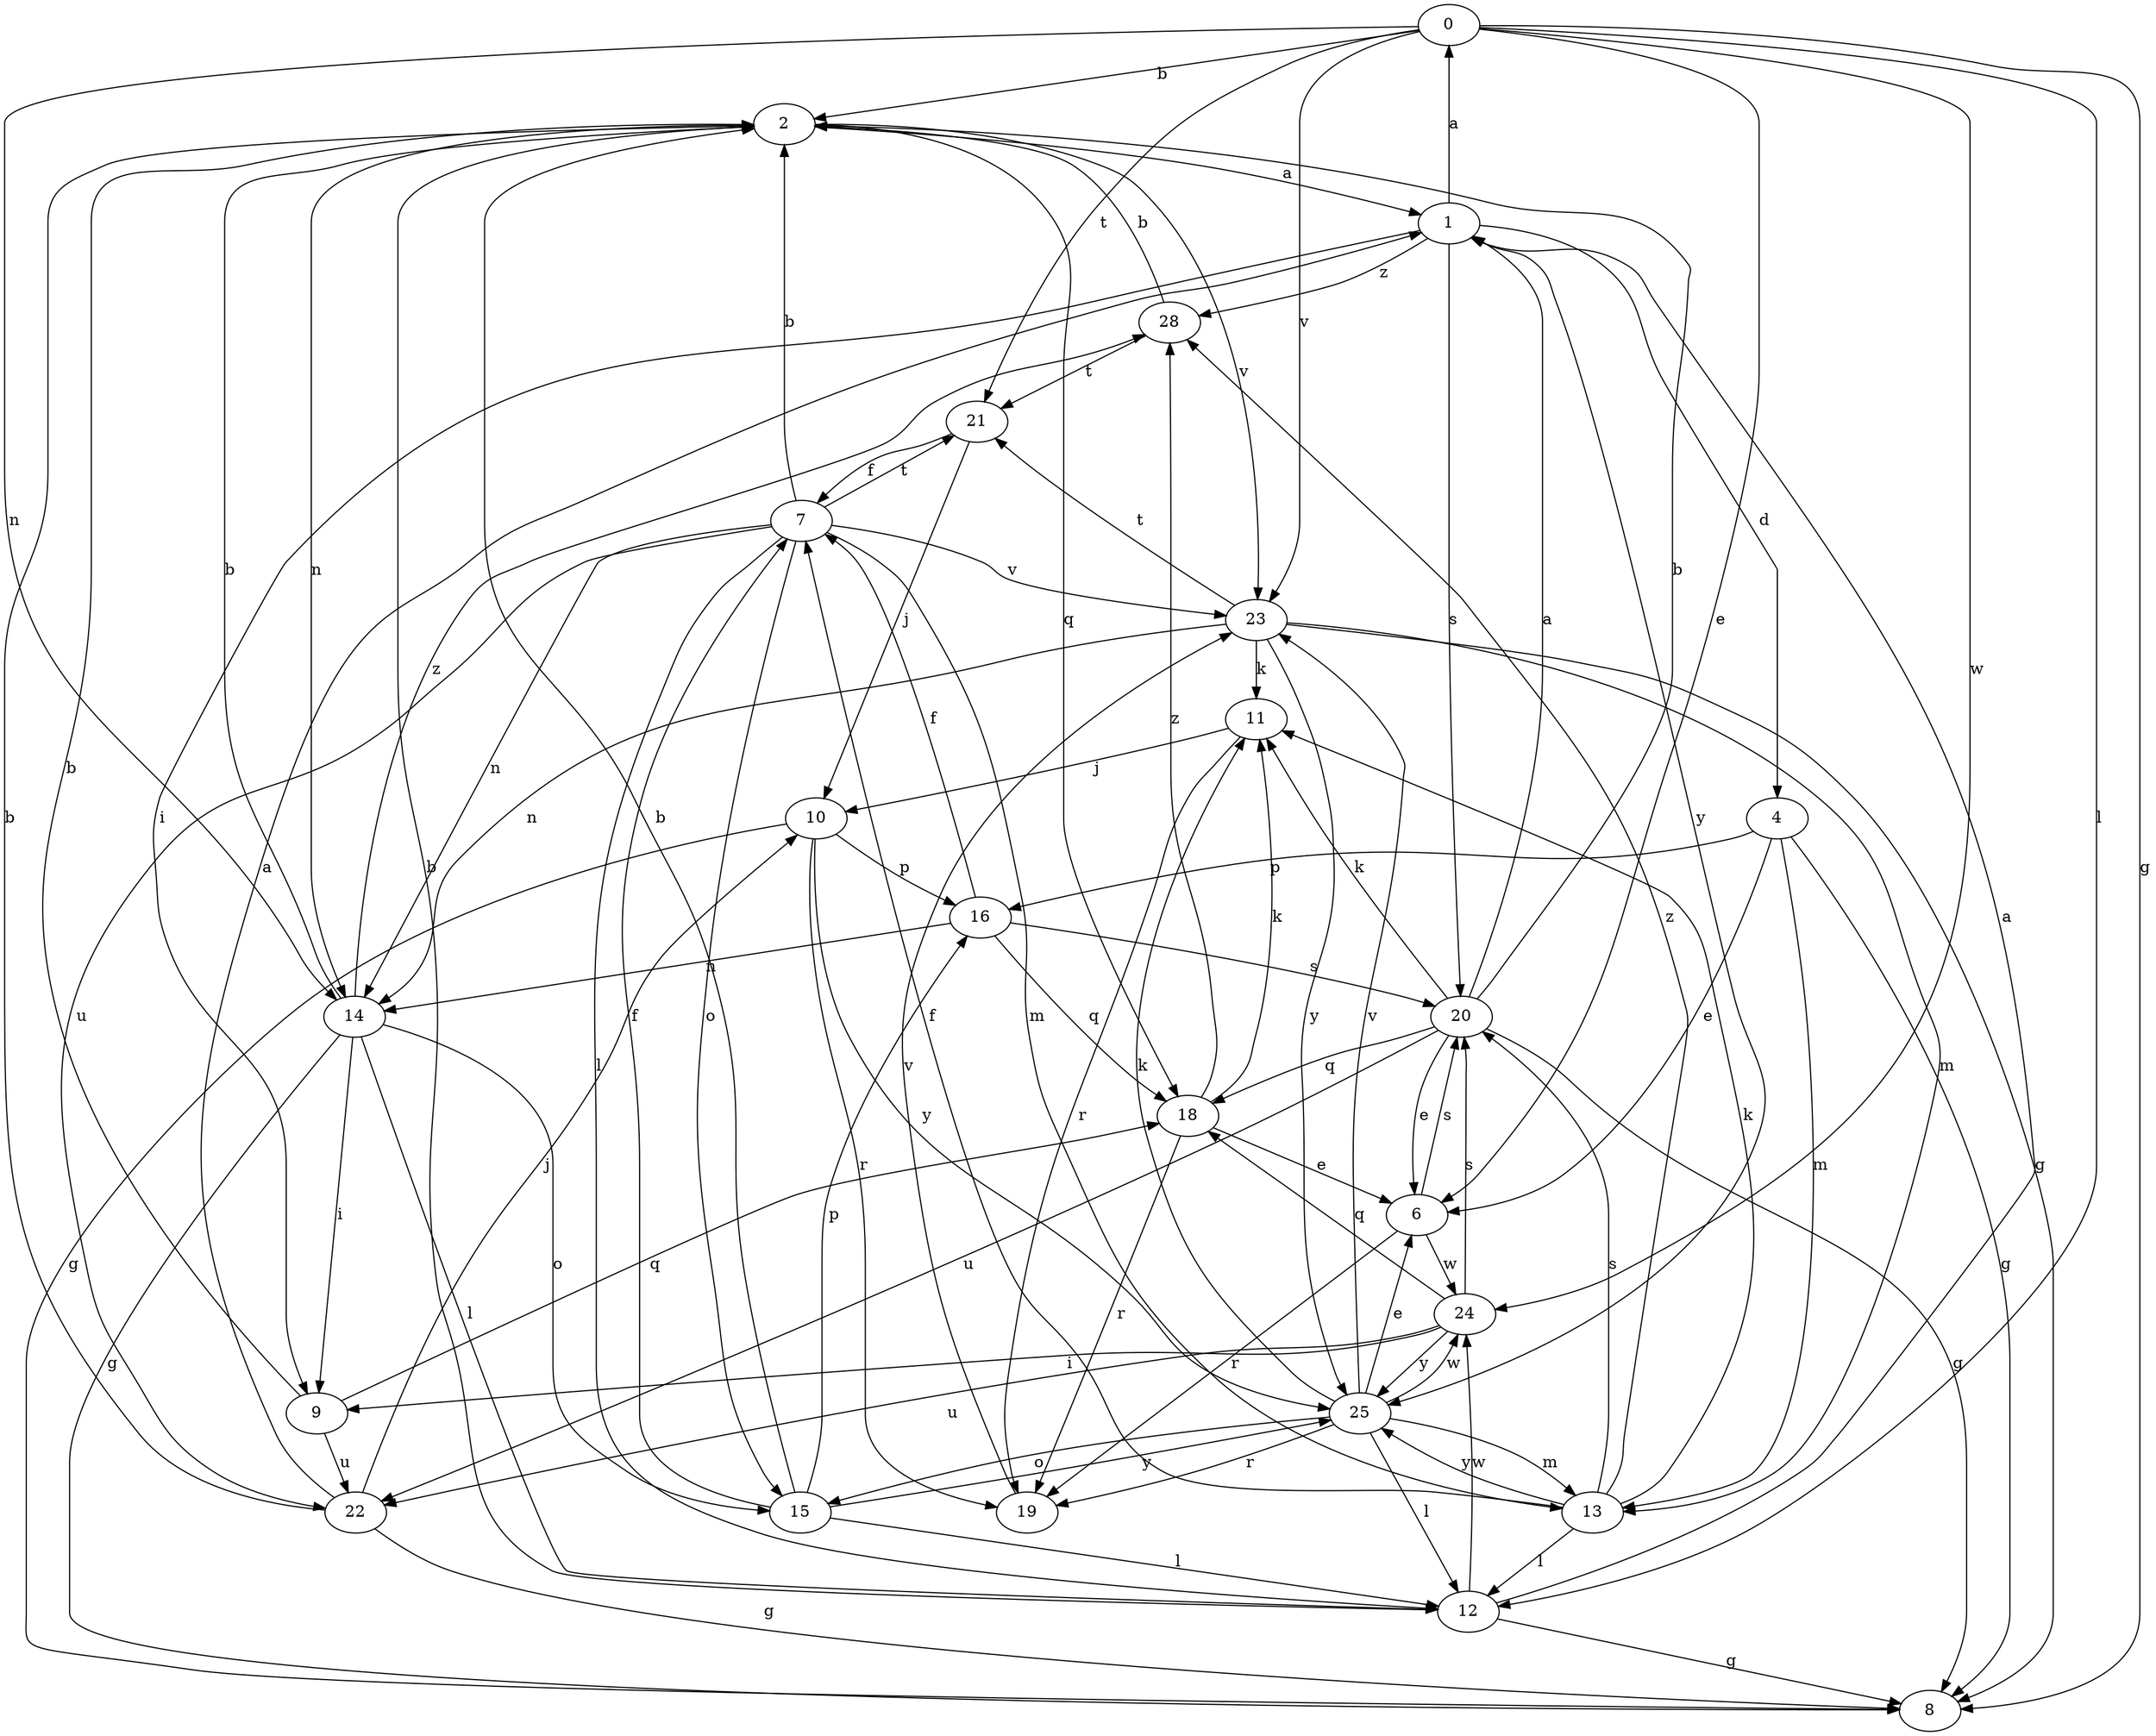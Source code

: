 strict digraph  {
0;
1;
2;
4;
6;
7;
8;
9;
10;
11;
12;
13;
14;
15;
16;
18;
19;
20;
21;
22;
23;
24;
25;
28;
0 -> 2  [label=b];
0 -> 6  [label=e];
0 -> 8  [label=g];
0 -> 12  [label=l];
0 -> 14  [label=n];
0 -> 21  [label=t];
0 -> 23  [label=v];
0 -> 24  [label=w];
1 -> 0  [label=a];
1 -> 4  [label=d];
1 -> 9  [label=i];
1 -> 20  [label=s];
1 -> 25  [label=y];
1 -> 28  [label=z];
2 -> 1  [label=a];
2 -> 14  [label=n];
2 -> 18  [label=q];
2 -> 23  [label=v];
4 -> 6  [label=e];
4 -> 8  [label=g];
4 -> 13  [label=m];
4 -> 16  [label=p];
6 -> 19  [label=r];
6 -> 20  [label=s];
6 -> 24  [label=w];
7 -> 2  [label=b];
7 -> 12  [label=l];
7 -> 13  [label=m];
7 -> 14  [label=n];
7 -> 15  [label=o];
7 -> 21  [label=t];
7 -> 22  [label=u];
7 -> 23  [label=v];
9 -> 2  [label=b];
9 -> 18  [label=q];
9 -> 22  [label=u];
10 -> 8  [label=g];
10 -> 16  [label=p];
10 -> 19  [label=r];
10 -> 25  [label=y];
11 -> 10  [label=j];
11 -> 19  [label=r];
12 -> 1  [label=a];
12 -> 2  [label=b];
12 -> 8  [label=g];
12 -> 24  [label=w];
13 -> 7  [label=f];
13 -> 11  [label=k];
13 -> 12  [label=l];
13 -> 20  [label=s];
13 -> 25  [label=y];
13 -> 28  [label=z];
14 -> 2  [label=b];
14 -> 8  [label=g];
14 -> 9  [label=i];
14 -> 12  [label=l];
14 -> 15  [label=o];
14 -> 28  [label=z];
15 -> 2  [label=b];
15 -> 7  [label=f];
15 -> 12  [label=l];
15 -> 16  [label=p];
15 -> 25  [label=y];
16 -> 7  [label=f];
16 -> 14  [label=n];
16 -> 18  [label=q];
16 -> 20  [label=s];
18 -> 6  [label=e];
18 -> 11  [label=k];
18 -> 19  [label=r];
18 -> 28  [label=z];
19 -> 23  [label=v];
20 -> 1  [label=a];
20 -> 2  [label=b];
20 -> 6  [label=e];
20 -> 8  [label=g];
20 -> 11  [label=k];
20 -> 18  [label=q];
20 -> 22  [label=u];
21 -> 7  [label=f];
21 -> 10  [label=j];
22 -> 1  [label=a];
22 -> 2  [label=b];
22 -> 8  [label=g];
22 -> 10  [label=j];
23 -> 8  [label=g];
23 -> 11  [label=k];
23 -> 13  [label=m];
23 -> 14  [label=n];
23 -> 21  [label=t];
23 -> 25  [label=y];
24 -> 9  [label=i];
24 -> 18  [label=q];
24 -> 20  [label=s];
24 -> 22  [label=u];
24 -> 25  [label=y];
25 -> 6  [label=e];
25 -> 11  [label=k];
25 -> 12  [label=l];
25 -> 13  [label=m];
25 -> 15  [label=o];
25 -> 19  [label=r];
25 -> 23  [label=v];
25 -> 24  [label=w];
28 -> 2  [label=b];
28 -> 21  [label=t];
}
